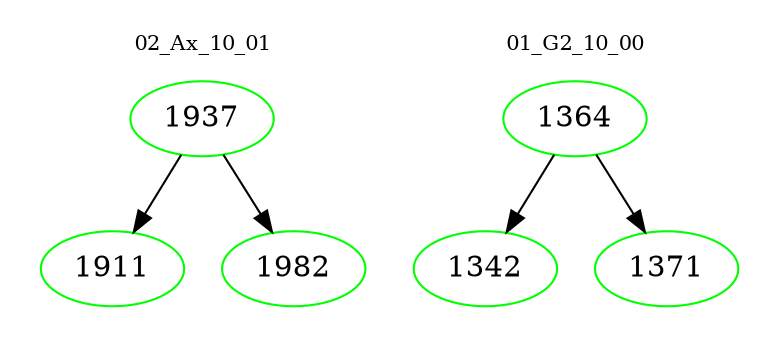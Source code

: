digraph{
subgraph cluster_0 {
color = white
label = "02_Ax_10_01";
fontsize=10;
T0_1937 [label="1937", color="green"]
T0_1937 -> T0_1911 [color="black"]
T0_1911 [label="1911", color="green"]
T0_1937 -> T0_1982 [color="black"]
T0_1982 [label="1982", color="green"]
}
subgraph cluster_1 {
color = white
label = "01_G2_10_00";
fontsize=10;
T1_1364 [label="1364", color="green"]
T1_1364 -> T1_1342 [color="black"]
T1_1342 [label="1342", color="green"]
T1_1364 -> T1_1371 [color="black"]
T1_1371 [label="1371", color="green"]
}
}
